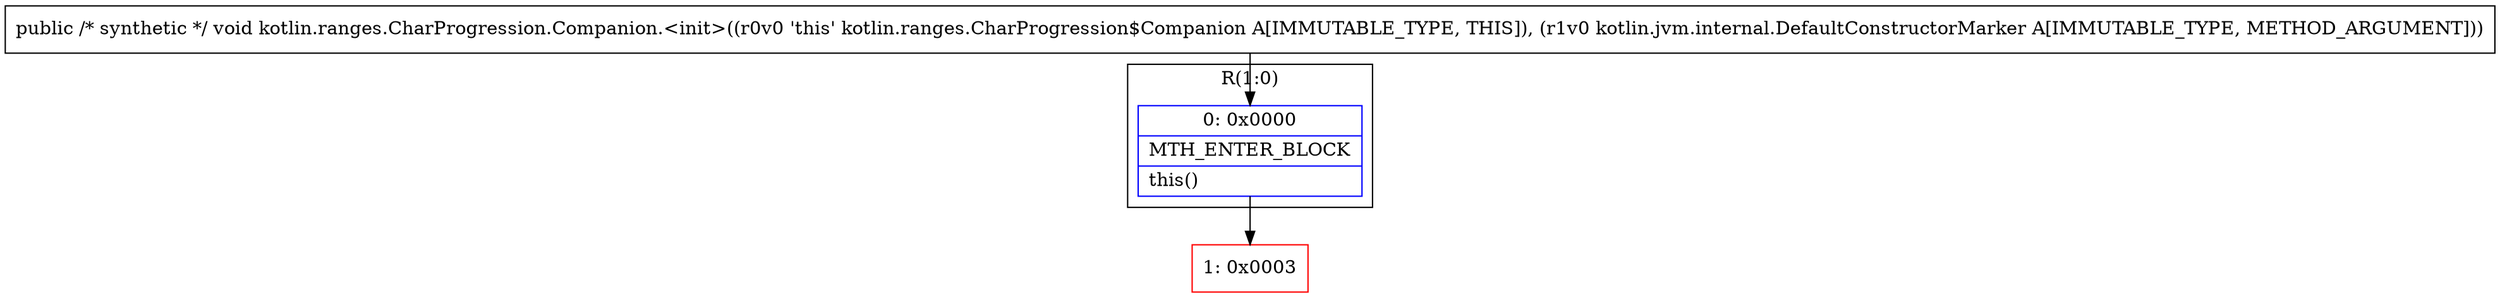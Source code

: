 digraph "CFG forkotlin.ranges.CharProgression.Companion.\<init\>(Lkotlin\/jvm\/internal\/DefaultConstructorMarker;)V" {
subgraph cluster_Region_1649412189 {
label = "R(1:0)";
node [shape=record,color=blue];
Node_0 [shape=record,label="{0\:\ 0x0000|MTH_ENTER_BLOCK\l|this()\l}"];
}
Node_1 [shape=record,color=red,label="{1\:\ 0x0003}"];
MethodNode[shape=record,label="{public \/* synthetic *\/ void kotlin.ranges.CharProgression.Companion.\<init\>((r0v0 'this' kotlin.ranges.CharProgression$Companion A[IMMUTABLE_TYPE, THIS]), (r1v0 kotlin.jvm.internal.DefaultConstructorMarker A[IMMUTABLE_TYPE, METHOD_ARGUMENT])) }"];
MethodNode -> Node_0;
Node_0 -> Node_1;
}

